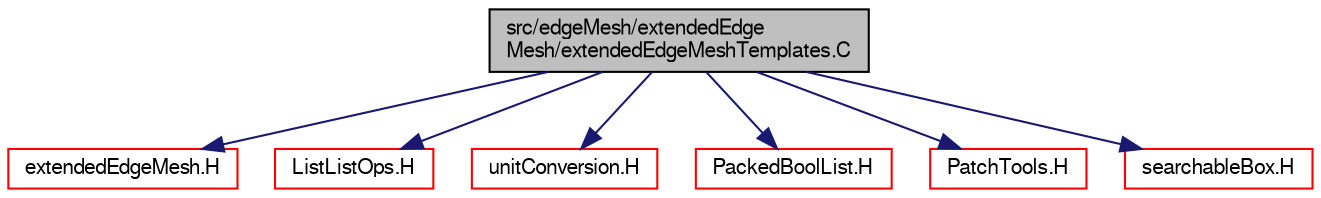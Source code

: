 digraph "src/edgeMesh/extendedEdgeMesh/extendedEdgeMeshTemplates.C"
{
  bgcolor="transparent";
  edge [fontname="FreeSans",fontsize="10",labelfontname="FreeSans",labelfontsize="10"];
  node [fontname="FreeSans",fontsize="10",shape=record];
  Node0 [label="src/edgeMesh/extendedEdge\lMesh/extendedEdgeMeshTemplates.C",height=0.2,width=0.4,color="black", fillcolor="grey75", style="filled", fontcolor="black"];
  Node0 -> Node1 [color="midnightblue",fontsize="10",style="solid",fontname="FreeSans"];
  Node1 [label="extendedEdgeMesh.H",height=0.2,width=0.4,color="red",URL="$a00968.html"];
  Node0 -> Node154 [color="midnightblue",fontsize="10",style="solid",fontname="FreeSans"];
  Node154 [label="ListListOps.H",height=0.2,width=0.4,color="red",URL="$a08681.html"];
  Node0 -> Node174 [color="midnightblue",fontsize="10",style="solid",fontname="FreeSans"];
  Node174 [label="unitConversion.H",height=0.2,width=0.4,color="red",URL="$a10280.html",tooltip="Unit conversion functions. "];
  Node0 -> Node176 [color="midnightblue",fontsize="10",style="solid",fontname="FreeSans"];
  Node176 [label="PackedBoolList.H",height=0.2,width=0.4,color="red",URL="$a08696.html"];
  Node0 -> Node178 [color="midnightblue",fontsize="10",style="solid",fontname="FreeSans"];
  Node178 [label="PatchTools.H",height=0.2,width=0.4,color="red",URL="$a11852.html"];
  Node0 -> Node179 [color="midnightblue",fontsize="10",style="solid",fontname="FreeSans"];
  Node179 [label="searchableBox.H",height=0.2,width=0.4,color="red",URL="$a07784.html"];
}
